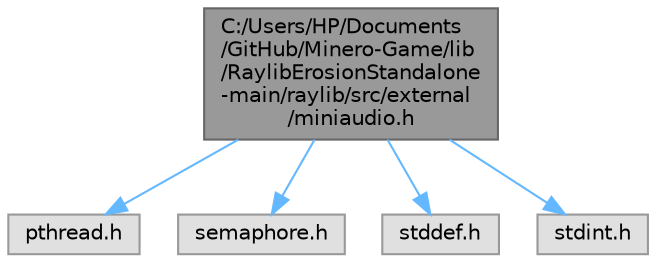 digraph "C:/Users/HP/Documents/GitHub/Minero-Game/lib/RaylibErosionStandalone-main/raylib/src/external/miniaudio.h"
{
 // LATEX_PDF_SIZE
  bgcolor="transparent";
  edge [fontname=Helvetica,fontsize=10,labelfontname=Helvetica,labelfontsize=10];
  node [fontname=Helvetica,fontsize=10,shape=box,height=0.2,width=0.4];
  Node1 [id="Node000001",label="C:/Users/HP/Documents\l/GitHub/Minero-Game/lib\l/RaylibErosionStandalone\l-main/raylib/src/external\l/miniaudio.h",height=0.2,width=0.4,color="gray40", fillcolor="grey60", style="filled", fontcolor="black",tooltip=" "];
  Node1 -> Node2 [id="edge5_Node000001_Node000002",color="steelblue1",style="solid",tooltip=" "];
  Node2 [id="Node000002",label="pthread.h",height=0.2,width=0.4,color="grey60", fillcolor="#E0E0E0", style="filled",tooltip=" "];
  Node1 -> Node3 [id="edge6_Node000001_Node000003",color="steelblue1",style="solid",tooltip=" "];
  Node3 [id="Node000003",label="semaphore.h",height=0.2,width=0.4,color="grey60", fillcolor="#E0E0E0", style="filled",tooltip=" "];
  Node1 -> Node4 [id="edge7_Node000001_Node000004",color="steelblue1",style="solid",tooltip=" "];
  Node4 [id="Node000004",label="stddef.h",height=0.2,width=0.4,color="grey60", fillcolor="#E0E0E0", style="filled",tooltip=" "];
  Node1 -> Node5 [id="edge8_Node000001_Node000005",color="steelblue1",style="solid",tooltip=" "];
  Node5 [id="Node000005",label="stdint.h",height=0.2,width=0.4,color="grey60", fillcolor="#E0E0E0", style="filled",tooltip=" "];
}
